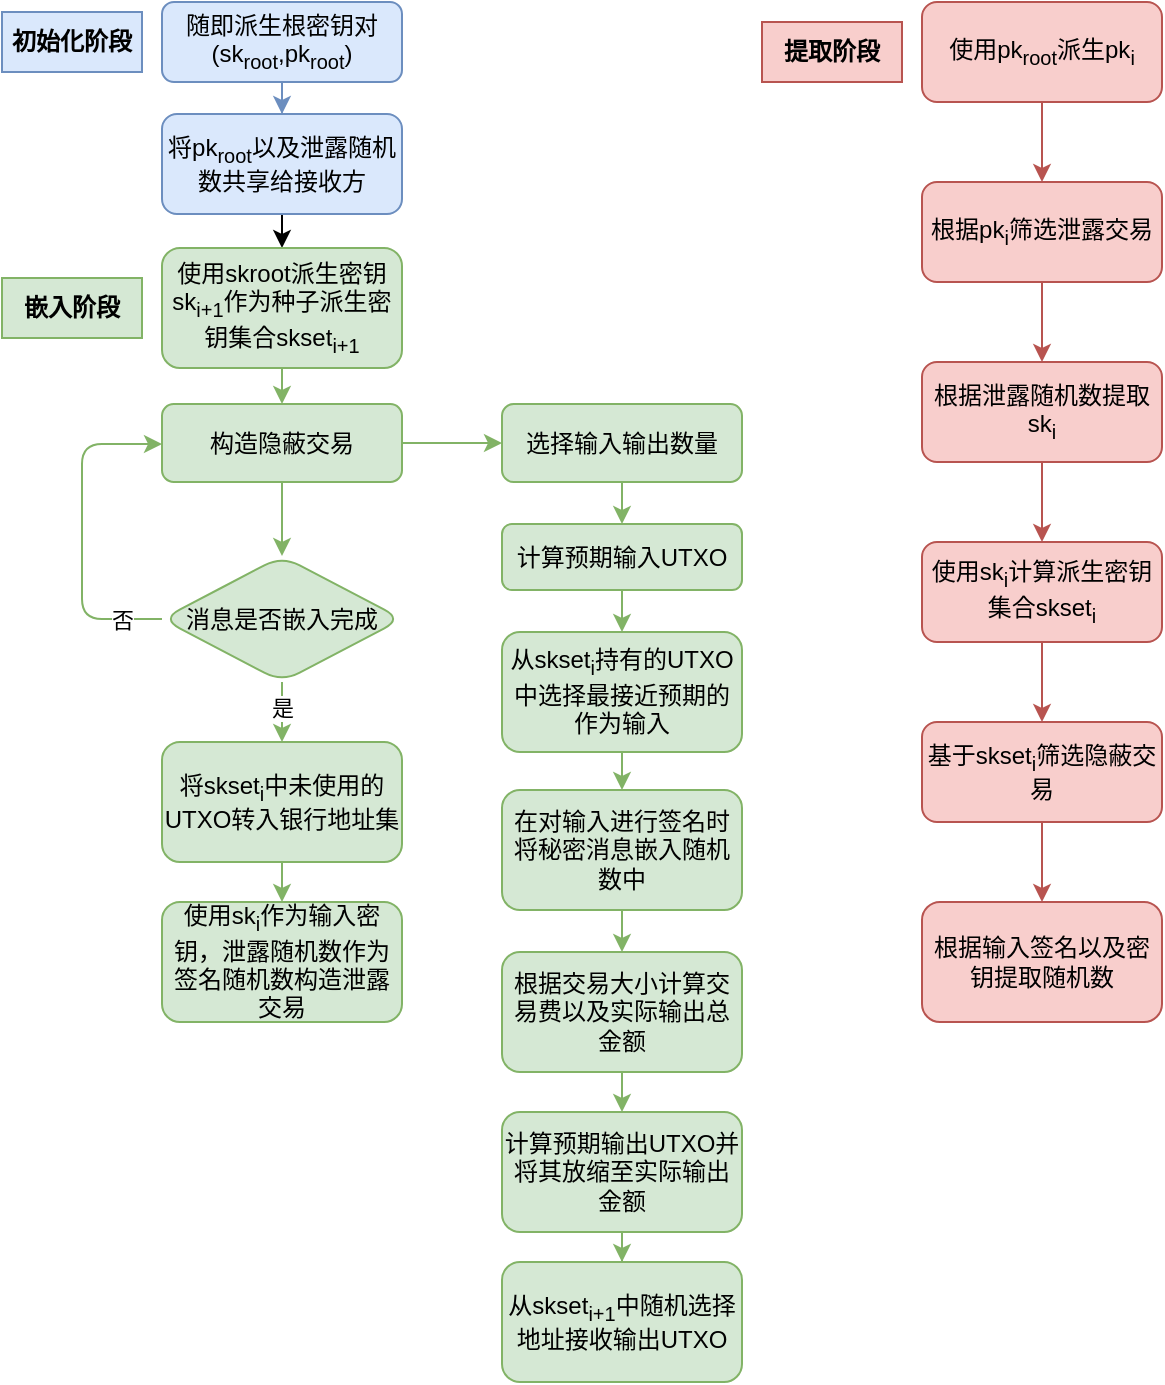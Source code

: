 <mxfile version="24.7.17">
  <diagram id="C5RBs43oDa-KdzZeNtuy" name="Page-1">
    <mxGraphModel dx="1722" dy="951" grid="1" gridSize="10" guides="1" tooltips="1" connect="1" arrows="1" fold="1" page="1" pageScale="1" pageWidth="827" pageHeight="1169" math="0" shadow="0">
      <root>
        <mxCell id="WIyWlLk6GJQsqaUBKTNV-0" />
        <mxCell id="WIyWlLk6GJQsqaUBKTNV-1" parent="WIyWlLk6GJQsqaUBKTNV-0" />
        <mxCell id="dO6GdO4cNxpikTKNABMN-1" value="" style="edgeStyle=orthogonalEdgeStyle;rounded=1;orthogonalLoop=1;jettySize=auto;html=1;fillColor=#dae8fc;strokeColor=#6c8ebf;" edge="1" parent="WIyWlLk6GJQsqaUBKTNV-1" source="WIyWlLk6GJQsqaUBKTNV-3" target="dO6GdO4cNxpikTKNABMN-0">
          <mxGeometry relative="1" as="geometry" />
        </mxCell>
        <mxCell id="WIyWlLk6GJQsqaUBKTNV-3" value="随即派生根密钥对(sk&lt;sub&gt;root&lt;/sub&gt;,pk&lt;sub&gt;root&lt;/sub&gt;)" style="rounded=1;whiteSpace=wrap;html=1;fontSize=12;glass=0;strokeWidth=1;shadow=0;fillColor=#dae8fc;strokeColor=#6c8ebf;" parent="WIyWlLk6GJQsqaUBKTNV-1" vertex="1">
          <mxGeometry x="160" y="80" width="120" height="40" as="geometry" />
        </mxCell>
        <mxCell id="dO6GdO4cNxpikTKNABMN-3" value="" style="edgeStyle=orthogonalEdgeStyle;rounded=1;orthogonalLoop=1;jettySize=auto;html=1;" edge="1" parent="WIyWlLk6GJQsqaUBKTNV-1" source="dO6GdO4cNxpikTKNABMN-0" target="dO6GdO4cNxpikTKNABMN-2">
          <mxGeometry relative="1" as="geometry" />
        </mxCell>
        <mxCell id="dO6GdO4cNxpikTKNABMN-0" value="将pk&lt;sub&gt;root&lt;/sub&gt;以及泄露随机数共享给接收方" style="whiteSpace=wrap;html=1;rounded=1;glass=0;strokeWidth=1;shadow=0;fillColor=#dae8fc;strokeColor=#6c8ebf;" vertex="1" parent="WIyWlLk6GJQsqaUBKTNV-1">
          <mxGeometry x="160" y="136" width="120" height="50" as="geometry" />
        </mxCell>
        <mxCell id="dO6GdO4cNxpikTKNABMN-5" value="" style="edgeStyle=orthogonalEdgeStyle;rounded=1;orthogonalLoop=1;jettySize=auto;html=1;fillColor=#d5e8d4;strokeColor=#82b366;" edge="1" parent="WIyWlLk6GJQsqaUBKTNV-1" source="dO6GdO4cNxpikTKNABMN-2" target="dO6GdO4cNxpikTKNABMN-4">
          <mxGeometry relative="1" as="geometry" />
        </mxCell>
        <mxCell id="dO6GdO4cNxpikTKNABMN-2" value="使用skroot派生密钥sk&lt;sub&gt;i+1&lt;/sub&gt;作为种子派生密钥集合skset&lt;sub&gt;i+1&lt;/sub&gt;" style="whiteSpace=wrap;html=1;rounded=1;glass=0;strokeWidth=1;shadow=0;fillColor=#d5e8d4;strokeColor=#82b366;" vertex="1" parent="WIyWlLk6GJQsqaUBKTNV-1">
          <mxGeometry x="160" y="203" width="120" height="60" as="geometry" />
        </mxCell>
        <mxCell id="dO6GdO4cNxpikTKNABMN-9" value="" style="edgeStyle=orthogonalEdgeStyle;rounded=1;orthogonalLoop=1;jettySize=auto;html=1;fillColor=#d5e8d4;strokeColor=#82b366;" edge="1" parent="WIyWlLk6GJQsqaUBKTNV-1" source="dO6GdO4cNxpikTKNABMN-4" target="dO6GdO4cNxpikTKNABMN-8">
          <mxGeometry relative="1" as="geometry" />
        </mxCell>
        <mxCell id="dO6GdO4cNxpikTKNABMN-23" value="" style="edgeStyle=orthogonalEdgeStyle;rounded=1;orthogonalLoop=1;jettySize=auto;html=1;fillColor=#d5e8d4;strokeColor=#82b366;" edge="1" parent="WIyWlLk6GJQsqaUBKTNV-1" source="dO6GdO4cNxpikTKNABMN-4" target="dO6GdO4cNxpikTKNABMN-22">
          <mxGeometry relative="1" as="geometry" />
        </mxCell>
        <mxCell id="dO6GdO4cNxpikTKNABMN-4" value="构造隐蔽交易" style="whiteSpace=wrap;html=1;rounded=1;glass=0;strokeWidth=1;shadow=0;fillColor=#d5e8d4;strokeColor=#82b366;" vertex="1" parent="WIyWlLk6GJQsqaUBKTNV-1">
          <mxGeometry x="160" y="281" width="120" height="39" as="geometry" />
        </mxCell>
        <mxCell id="dO6GdO4cNxpikTKNABMN-11" value="" style="edgeStyle=orthogonalEdgeStyle;rounded=1;orthogonalLoop=1;jettySize=auto;html=1;fillColor=#d5e8d4;strokeColor=#82b366;" edge="1" parent="WIyWlLk6GJQsqaUBKTNV-1" source="dO6GdO4cNxpikTKNABMN-8" target="dO6GdO4cNxpikTKNABMN-10">
          <mxGeometry relative="1" as="geometry" />
        </mxCell>
        <mxCell id="dO6GdO4cNxpikTKNABMN-8" value="选择输入输出数量" style="whiteSpace=wrap;html=1;rounded=1;glass=0;strokeWidth=1;shadow=0;fillColor=#d5e8d4;strokeColor=#82b366;" vertex="1" parent="WIyWlLk6GJQsqaUBKTNV-1">
          <mxGeometry x="330" y="281" width="120" height="39" as="geometry" />
        </mxCell>
        <mxCell id="dO6GdO4cNxpikTKNABMN-13" value="" style="edgeStyle=orthogonalEdgeStyle;rounded=1;orthogonalLoop=1;jettySize=auto;html=1;fillColor=#d5e8d4;strokeColor=#82b366;" edge="1" parent="WIyWlLk6GJQsqaUBKTNV-1" source="dO6GdO4cNxpikTKNABMN-10" target="dO6GdO4cNxpikTKNABMN-12">
          <mxGeometry relative="1" as="geometry" />
        </mxCell>
        <mxCell id="dO6GdO4cNxpikTKNABMN-10" value="计算预期输入UTXO" style="whiteSpace=wrap;html=1;rounded=1;glass=0;strokeWidth=1;shadow=0;fillColor=#d5e8d4;strokeColor=#82b366;" vertex="1" parent="WIyWlLk6GJQsqaUBKTNV-1">
          <mxGeometry x="330" y="341" width="120" height="33" as="geometry" />
        </mxCell>
        <mxCell id="dO6GdO4cNxpikTKNABMN-15" value="" style="edgeStyle=orthogonalEdgeStyle;rounded=1;orthogonalLoop=1;jettySize=auto;html=1;fillColor=#d5e8d4;strokeColor=#82b366;" edge="1" parent="WIyWlLk6GJQsqaUBKTNV-1" source="dO6GdO4cNxpikTKNABMN-12" target="dO6GdO4cNxpikTKNABMN-14">
          <mxGeometry relative="1" as="geometry" />
        </mxCell>
        <mxCell id="dO6GdO4cNxpikTKNABMN-12" value="从skset&lt;sub&gt;i&lt;/sub&gt;持有的UTXO中选择最接近预期的作为输入" style="whiteSpace=wrap;html=1;rounded=1;glass=0;strokeWidth=1;shadow=0;fillColor=#d5e8d4;strokeColor=#82b366;" vertex="1" parent="WIyWlLk6GJQsqaUBKTNV-1">
          <mxGeometry x="330" y="395" width="120" height="60" as="geometry" />
        </mxCell>
        <mxCell id="dO6GdO4cNxpikTKNABMN-17" value="" style="edgeStyle=orthogonalEdgeStyle;rounded=1;orthogonalLoop=1;jettySize=auto;html=1;fillColor=#d5e8d4;strokeColor=#82b366;" edge="1" parent="WIyWlLk6GJQsqaUBKTNV-1" source="dO6GdO4cNxpikTKNABMN-14" target="dO6GdO4cNxpikTKNABMN-16">
          <mxGeometry relative="1" as="geometry" />
        </mxCell>
        <mxCell id="dO6GdO4cNxpikTKNABMN-14" value="在对输入进行签名时将秘密消息嵌入随机数中" style="whiteSpace=wrap;html=1;rounded=1;glass=0;strokeWidth=1;shadow=0;fillColor=#d5e8d4;strokeColor=#82b366;" vertex="1" parent="WIyWlLk6GJQsqaUBKTNV-1">
          <mxGeometry x="330" y="474" width="120" height="60" as="geometry" />
        </mxCell>
        <mxCell id="dO6GdO4cNxpikTKNABMN-19" value="" style="edgeStyle=orthogonalEdgeStyle;rounded=1;orthogonalLoop=1;jettySize=auto;html=1;fillColor=#d5e8d4;strokeColor=#82b366;" edge="1" parent="WIyWlLk6GJQsqaUBKTNV-1" source="dO6GdO4cNxpikTKNABMN-16" target="dO6GdO4cNxpikTKNABMN-18">
          <mxGeometry relative="1" as="geometry" />
        </mxCell>
        <mxCell id="dO6GdO4cNxpikTKNABMN-16" value="根据交易大小计算交易费以及实际输出总金额" style="whiteSpace=wrap;html=1;rounded=1;glass=0;strokeWidth=1;shadow=0;fillColor=#d5e8d4;strokeColor=#82b366;" vertex="1" parent="WIyWlLk6GJQsqaUBKTNV-1">
          <mxGeometry x="330" y="555" width="120" height="60" as="geometry" />
        </mxCell>
        <mxCell id="dO6GdO4cNxpikTKNABMN-21" value="" style="edgeStyle=orthogonalEdgeStyle;rounded=1;orthogonalLoop=1;jettySize=auto;html=1;fillColor=#d5e8d4;strokeColor=#82b366;" edge="1" parent="WIyWlLk6GJQsqaUBKTNV-1" source="dO6GdO4cNxpikTKNABMN-18" target="dO6GdO4cNxpikTKNABMN-20">
          <mxGeometry relative="1" as="geometry" />
        </mxCell>
        <mxCell id="dO6GdO4cNxpikTKNABMN-18" value="计算预期输出UTXO并将其放缩至实际输出金额" style="whiteSpace=wrap;html=1;rounded=1;glass=0;strokeWidth=1;shadow=0;fillColor=#d5e8d4;strokeColor=#82b366;" vertex="1" parent="WIyWlLk6GJQsqaUBKTNV-1">
          <mxGeometry x="330" y="635" width="120" height="60" as="geometry" />
        </mxCell>
        <mxCell id="dO6GdO4cNxpikTKNABMN-20" value="从skset&lt;sub&gt;i+1&lt;/sub&gt;中随机选择地址接收输出UTXO" style="whiteSpace=wrap;html=1;rounded=1;glass=0;strokeWidth=1;shadow=0;fillColor=#d5e8d4;strokeColor=#82b366;" vertex="1" parent="WIyWlLk6GJQsqaUBKTNV-1">
          <mxGeometry x="330" y="710" width="120" height="60" as="geometry" />
        </mxCell>
        <mxCell id="dO6GdO4cNxpikTKNABMN-24" style="edgeStyle=orthogonalEdgeStyle;rounded=1;orthogonalLoop=1;jettySize=auto;html=1;exitX=0;exitY=0.5;exitDx=0;exitDy=0;entryX=0;entryY=0.5;entryDx=0;entryDy=0;fillColor=#d5e8d4;strokeColor=#82b366;" edge="1" parent="WIyWlLk6GJQsqaUBKTNV-1" source="dO6GdO4cNxpikTKNABMN-22" target="dO6GdO4cNxpikTKNABMN-4">
          <mxGeometry relative="1" as="geometry">
            <Array as="points">
              <mxPoint x="120" y="389" />
              <mxPoint x="120" y="301" />
              <mxPoint x="160" y="301" />
            </Array>
          </mxGeometry>
        </mxCell>
        <mxCell id="dO6GdO4cNxpikTKNABMN-25" value="否" style="edgeLabel;html=1;align=center;verticalAlign=middle;resizable=0;points=[];rounded=1;" vertex="1" connectable="0" parent="dO6GdO4cNxpikTKNABMN-24">
          <mxGeometry x="-0.686" y="-3" relative="1" as="geometry">
            <mxPoint x="6" y="3" as="offset" />
          </mxGeometry>
        </mxCell>
        <mxCell id="dO6GdO4cNxpikTKNABMN-27" value="" style="edgeStyle=orthogonalEdgeStyle;rounded=1;orthogonalLoop=1;jettySize=auto;html=1;fillColor=#d5e8d4;strokeColor=#82b366;" edge="1" parent="WIyWlLk6GJQsqaUBKTNV-1" source="dO6GdO4cNxpikTKNABMN-22" target="dO6GdO4cNxpikTKNABMN-26">
          <mxGeometry relative="1" as="geometry" />
        </mxCell>
        <mxCell id="dO6GdO4cNxpikTKNABMN-28" value="是" style="edgeLabel;html=1;align=center;verticalAlign=middle;resizable=0;points=[];rounded=1;" vertex="1" connectable="0" parent="dO6GdO4cNxpikTKNABMN-27">
          <mxGeometry x="-0.3" relative="1" as="geometry">
            <mxPoint y="-5" as="offset" />
          </mxGeometry>
        </mxCell>
        <mxCell id="dO6GdO4cNxpikTKNABMN-22" value="消息是否嵌入完成" style="rhombus;whiteSpace=wrap;html=1;rounded=1;glass=0;strokeWidth=1;shadow=0;fillColor=#d5e8d4;strokeColor=#82b366;" vertex="1" parent="WIyWlLk6GJQsqaUBKTNV-1">
          <mxGeometry x="160" y="357" width="120" height="63" as="geometry" />
        </mxCell>
        <mxCell id="dO6GdO4cNxpikTKNABMN-30" value="" style="edgeStyle=orthogonalEdgeStyle;rounded=1;orthogonalLoop=1;jettySize=auto;html=1;fillColor=#d5e8d4;strokeColor=#82b366;" edge="1" parent="WIyWlLk6GJQsqaUBKTNV-1" source="dO6GdO4cNxpikTKNABMN-26" target="dO6GdO4cNxpikTKNABMN-29">
          <mxGeometry relative="1" as="geometry" />
        </mxCell>
        <mxCell id="dO6GdO4cNxpikTKNABMN-26" value="将skset&lt;sub&gt;i&lt;/sub&gt;中未使用的UTXO转入银行地址集" style="whiteSpace=wrap;html=1;rounded=1;glass=0;strokeWidth=1;shadow=0;fillColor=#d5e8d4;strokeColor=#82b366;" vertex="1" parent="WIyWlLk6GJQsqaUBKTNV-1">
          <mxGeometry x="160" y="450" width="120" height="60" as="geometry" />
        </mxCell>
        <mxCell id="dO6GdO4cNxpikTKNABMN-29" value="使用sk&lt;sub&gt;i&lt;/sub&gt;作为输入密钥，泄露随机数作为签名随机数构造泄露交易" style="whiteSpace=wrap;html=1;rounded=1;glass=0;strokeWidth=1;shadow=0;fillColor=#d5e8d4;strokeColor=#82b366;" vertex="1" parent="WIyWlLk6GJQsqaUBKTNV-1">
          <mxGeometry x="160" y="530" width="120" height="60" as="geometry" />
        </mxCell>
        <mxCell id="dO6GdO4cNxpikTKNABMN-37" value="" style="edgeStyle=orthogonalEdgeStyle;rounded=1;orthogonalLoop=1;jettySize=auto;html=1;fillColor=#f8cecc;strokeColor=#b85450;" edge="1" parent="WIyWlLk6GJQsqaUBKTNV-1" source="dO6GdO4cNxpikTKNABMN-34" target="dO6GdO4cNxpikTKNABMN-36">
          <mxGeometry relative="1" as="geometry" />
        </mxCell>
        <mxCell id="dO6GdO4cNxpikTKNABMN-34" value="使用pk&lt;sub&gt;root&lt;/sub&gt;派生pk&lt;sub&gt;i&lt;/sub&gt;" style="rounded=1;whiteSpace=wrap;html=1;fillColor=#f8cecc;strokeColor=#b85450;" vertex="1" parent="WIyWlLk6GJQsqaUBKTNV-1">
          <mxGeometry x="540" y="80" width="120" height="50" as="geometry" />
        </mxCell>
        <mxCell id="dO6GdO4cNxpikTKNABMN-39" value="" style="edgeStyle=orthogonalEdgeStyle;rounded=1;orthogonalLoop=1;jettySize=auto;html=1;fillColor=#f8cecc;strokeColor=#b85450;" edge="1" parent="WIyWlLk6GJQsqaUBKTNV-1" source="dO6GdO4cNxpikTKNABMN-36">
          <mxGeometry relative="1" as="geometry">
            <mxPoint x="600" y="260" as="targetPoint" />
          </mxGeometry>
        </mxCell>
        <mxCell id="dO6GdO4cNxpikTKNABMN-36" value="根据pk&lt;sub&gt;i&lt;/sub&gt;筛选泄露交易" style="rounded=1;whiteSpace=wrap;html=1;fillColor=#f8cecc;strokeColor=#b85450;" vertex="1" parent="WIyWlLk6GJQsqaUBKTNV-1">
          <mxGeometry x="540" y="170" width="120" height="50" as="geometry" />
        </mxCell>
        <mxCell id="dO6GdO4cNxpikTKNABMN-43" value="" style="edgeStyle=orthogonalEdgeStyle;rounded=1;orthogonalLoop=1;jettySize=auto;html=1;fillColor=#f8cecc;strokeColor=#b85450;" edge="1" parent="WIyWlLk6GJQsqaUBKTNV-1" source="dO6GdO4cNxpikTKNABMN-40" target="dO6GdO4cNxpikTKNABMN-42">
          <mxGeometry relative="1" as="geometry" />
        </mxCell>
        <mxCell id="dO6GdO4cNxpikTKNABMN-40" value="根据泄露随机数提取sk&lt;sub&gt;i&lt;/sub&gt;" style="whiteSpace=wrap;html=1;rounded=1;fillColor=#f8cecc;strokeColor=#b85450;" vertex="1" parent="WIyWlLk6GJQsqaUBKTNV-1">
          <mxGeometry x="540" y="260" width="120" height="50" as="geometry" />
        </mxCell>
        <mxCell id="dO6GdO4cNxpikTKNABMN-45" value="" style="edgeStyle=orthogonalEdgeStyle;rounded=1;orthogonalLoop=1;jettySize=auto;html=1;fillColor=#f8cecc;strokeColor=#b85450;" edge="1" parent="WIyWlLk6GJQsqaUBKTNV-1" source="dO6GdO4cNxpikTKNABMN-42" target="dO6GdO4cNxpikTKNABMN-44">
          <mxGeometry relative="1" as="geometry" />
        </mxCell>
        <mxCell id="dO6GdO4cNxpikTKNABMN-42" value="使用sk&lt;sub&gt;i&lt;/sub&gt;计算派生密钥集合skset&lt;sub&gt;i&lt;/sub&gt;" style="whiteSpace=wrap;html=1;rounded=1;fillColor=#f8cecc;strokeColor=#b85450;" vertex="1" parent="WIyWlLk6GJQsqaUBKTNV-1">
          <mxGeometry x="540" y="350" width="120" height="50" as="geometry" />
        </mxCell>
        <mxCell id="dO6GdO4cNxpikTKNABMN-47" value="" style="edgeStyle=orthogonalEdgeStyle;rounded=1;orthogonalLoop=1;jettySize=auto;html=1;fillColor=#f8cecc;strokeColor=#b85450;" edge="1" parent="WIyWlLk6GJQsqaUBKTNV-1" source="dO6GdO4cNxpikTKNABMN-44" target="dO6GdO4cNxpikTKNABMN-46">
          <mxGeometry relative="1" as="geometry" />
        </mxCell>
        <mxCell id="dO6GdO4cNxpikTKNABMN-44" value="基于skset&lt;sub&gt;i&lt;/sub&gt;筛选隐蔽交易" style="whiteSpace=wrap;html=1;rounded=1;fillColor=#f8cecc;strokeColor=#b85450;" vertex="1" parent="WIyWlLk6GJQsqaUBKTNV-1">
          <mxGeometry x="540" y="440" width="120" height="50" as="geometry" />
        </mxCell>
        <mxCell id="dO6GdO4cNxpikTKNABMN-46" value="根据输入签名以及密钥提取随机数" style="whiteSpace=wrap;html=1;fillColor=#f8cecc;strokeColor=#b85450;rounded=1;" vertex="1" parent="WIyWlLk6GJQsqaUBKTNV-1">
          <mxGeometry x="540" y="530" width="120" height="60" as="geometry" />
        </mxCell>
        <mxCell id="dO6GdO4cNxpikTKNABMN-49" value="初始化阶段" style="text;html=1;align=center;verticalAlign=middle;whiteSpace=wrap;rounded=0;fillColor=#dae8fc;fontStyle=1;strokeColor=#6c8ebf;" vertex="1" parent="WIyWlLk6GJQsqaUBKTNV-1">
          <mxGeometry x="80" y="85" width="70" height="30" as="geometry" />
        </mxCell>
        <mxCell id="dO6GdO4cNxpikTKNABMN-51" value="嵌入阶段&lt;span style=&quot;color: rgba(0, 0, 0, 0); font-family: monospace; font-size: 0px; text-align: start; text-wrap: nowrap;&quot;&gt;%3CmxGraphModel%3E%3Croot%3E%3CmxCell%20id%3D%220%22%2F%3E%3CmxCell%20id%3D%221%22%20parent%3D%220%22%2F%3E%3CmxCell%20id%3D%222%22%20value%3D%22%E5%88%9D%E5%A7%8B%E5%8C%96%E9%98%B6%E6%AE%B5%22%20style%3D%22text%3Bhtml%3D1%3Balign%3Dcenter%3BverticalAlign%3Dmiddle%3BwhiteSpace%3Dwrap%3Brounded%3D0%3BfillColor%3Dnone%3BfontColor%3D%23000000%3BfontStyle%3D1%22%20vertex%3D%221%22%20parent%3D%221%22%3E%3CmxGeometry%20x%3D%2280%22%20y%3D%2285%22%20width%3D%2270%22%20height%3D%2230%22%20as%3D%22geometry%22%2F%3E%3C%2FmxCell%3E%3C%2Froot%3E%3C%2FmxGraphModel%3E&lt;/span&gt;" style="text;html=1;align=center;verticalAlign=middle;whiteSpace=wrap;rounded=0;fillColor=#d5e8d4;fontStyle=1;strokeColor=#82b366;" vertex="1" parent="WIyWlLk6GJQsqaUBKTNV-1">
          <mxGeometry x="80" y="218" width="70" height="30" as="geometry" />
        </mxCell>
        <mxCell id="dO6GdO4cNxpikTKNABMN-52" value="提取阶段&lt;span style=&quot;color: rgba(0, 0, 0, 0); font-family: monospace; font-size: 0px; text-align: start; text-wrap: nowrap;&quot;&gt;%3CmxGraphModel%3E%3Croot%3E%3CmxCell%20id%3D%220%22%2F%3E%3CmxCell%20id%3D%221%22%20parent%3D%220%22%2F%3E%3CmxCell%20id%3D%222%22%20value%3D%22%E5%88%9D%E5%A7%8B%E5%8C%96%E9%98%B6%E6%AE%B5%22%20style%3D%22text%3Bhtml%3D1%3Balign%3Dcenter%3BverticalAlign%3Dmiddle%3BwhiteSpace%3Dwrap%3Brounded%3D0%3BfillColor%3Dnone%3BfontColor%3D%23000000%3BfontStyle%3D1%22%20vertex%3D%221%22%20parent%3D%221%22%3E%3CmxGeometry%20x%3D%2280%22%20y%3D%2285%22%20width%3D%2270%22%20height%3D%2230%22%20as%3D%22geometry%22%2F%3E%3C%2FmxCell%3E%3C%2Froot%3E%3C%2FmxGraphModel%3E&lt;/span&gt;" style="text;html=1;align=center;verticalAlign=middle;whiteSpace=wrap;rounded=0;fillColor=#f8cecc;fontStyle=1;strokeColor=#b85450;" vertex="1" parent="WIyWlLk6GJQsqaUBKTNV-1">
          <mxGeometry x="460" y="90" width="70" height="30" as="geometry" />
        </mxCell>
      </root>
    </mxGraphModel>
  </diagram>
</mxfile>
